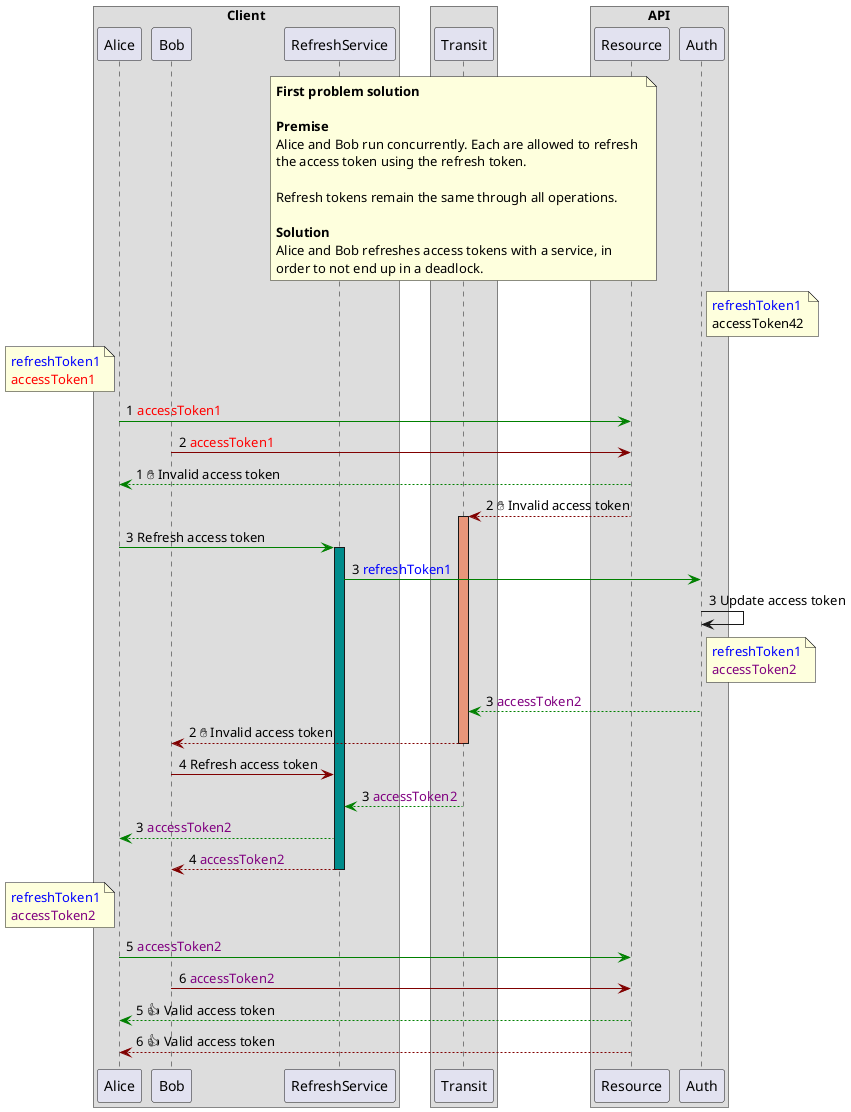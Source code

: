 @startuml

box Client
participant Alice as a
participant Bob as b
participant RefreshService as refresh
end box

box
participant Transit as e
end box

box API
participant Resource as res
participant Auth as auth
end box

note over e
**First problem solution**

**Premise**
Alice and Bob run concurrently. Each are allowed to refresh 
the access token using the refresh token.

Refresh tokens remain the same through all operations.

**Solution**
Alice and Bob refreshes access tokens with a service, in
order to not end up in a deadlock.
end note


note right of auth
<color blue>refreshToken1</color>
<color black>accessToken42</color>
end note

note left of a
<color blue>refreshToken1</color>
<color red>accessToken1</color>
end note

a -[#green]> res: 1 <color red>accessToken1</color>
b -[#maroon]> res: 2 <color red>accessToken1</color>

a <[#green]-- res: 1 ✋ Invalid access token
e <[#maroon]-- res: 2 ✋ Invalid access token
activate e #DarkSalmon

a -[#green]> refresh: 3 Refresh access token
activate refresh #DarkCyan
refresh -[#green]> auth: 3 <color blue>refreshToken1</color>

auth -> auth: 3 Update access token

note right of auth
<color blue>refreshToken1</color>
<color purple>accessToken2</color>
end note

e <[#green]-- auth: 3 <color purple>accessToken2</color>

b <[#maroon]-- e: 2 ✋ Invalid access token
deactivate e

b -[#maroon]> refresh: 4 Refresh access token

refresh <[#green]-- e: 3 <color purple>accessToken2</color>

a <[#green]-- refresh: 3 <color purple>accessToken2</color>
b <[#maroon]-- refresh: 4 <color purple>accessToken2</color>

deactivate refresh

note left of a
<color blue>refreshToken1</color>
<color purple>accessToken2</color>
end note

a -[#green]> res: 5 <color purple>accessToken2</color>
b -[#maroon]> res: 6 <color purple>accessToken2</color>

a <[#green]-- res: 5 👍 Valid access token
a <[#maroon]-- res: 6 👍 Valid access token


@enduml